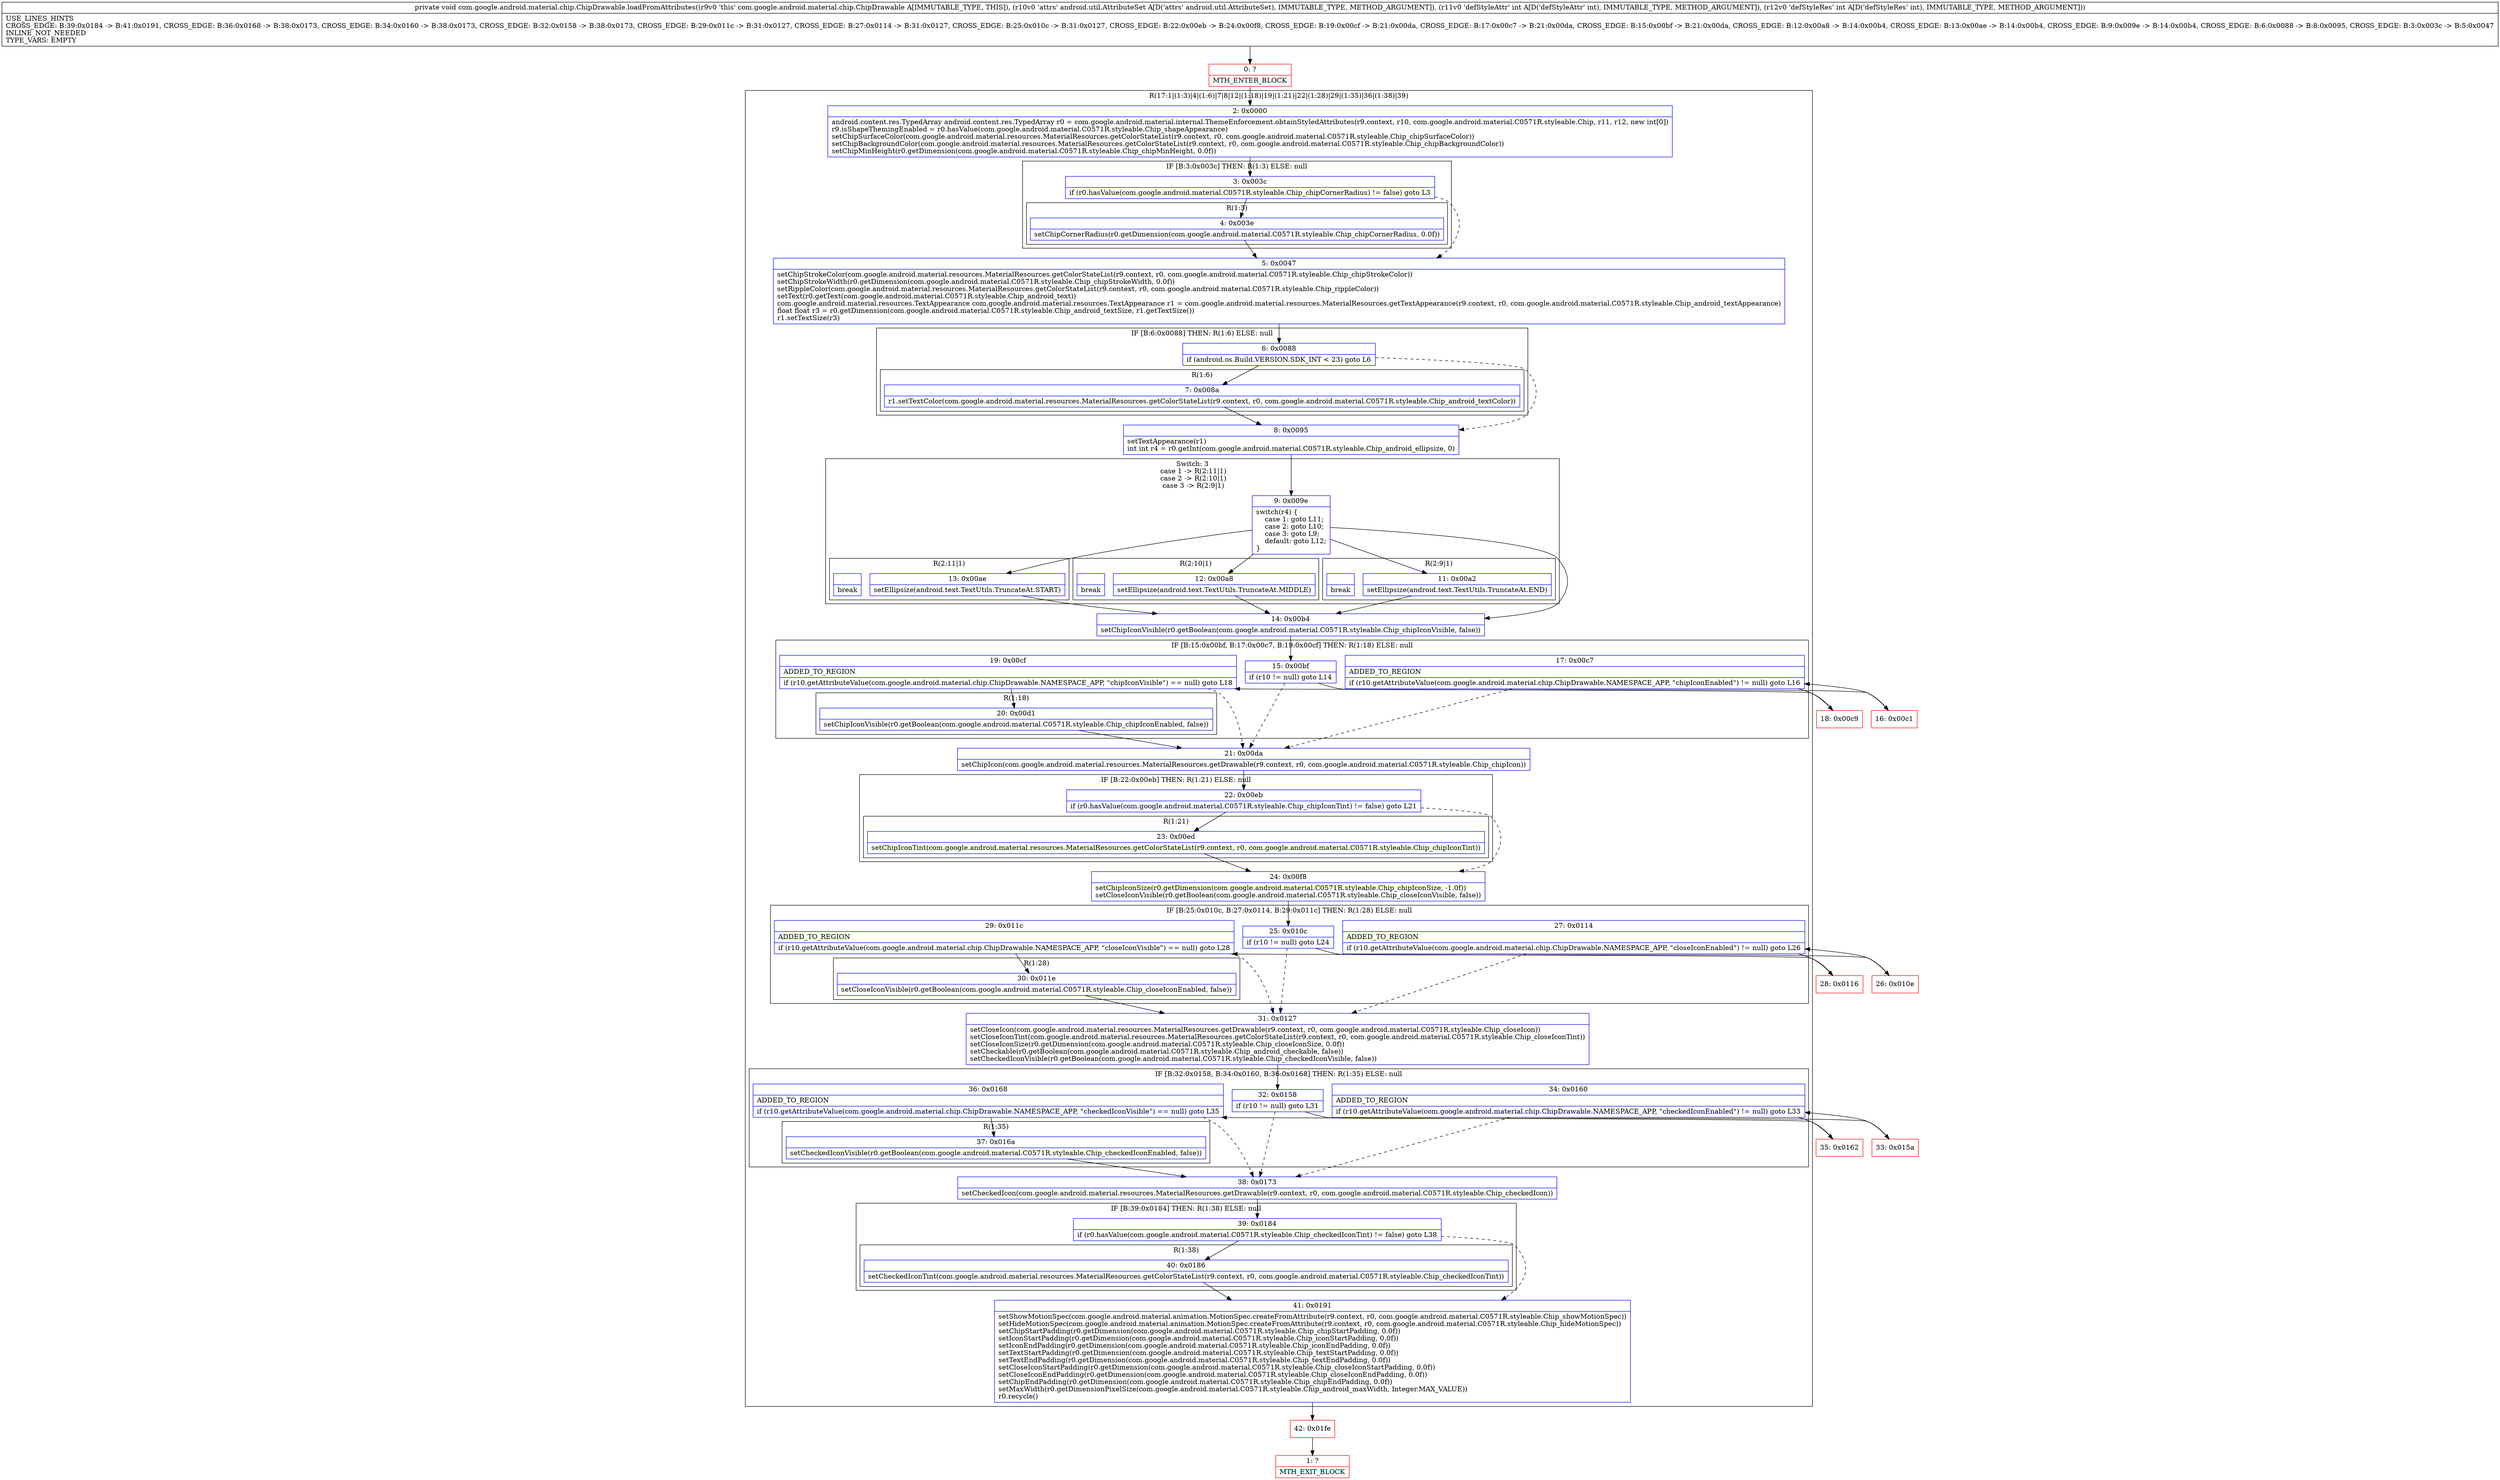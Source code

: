 digraph "CFG forcom.google.android.material.chip.ChipDrawable.loadFromAttributes(Landroid\/util\/AttributeSet;II)V" {
subgraph cluster_Region_524018146 {
label = "R(17:1|(1:3)|4|(1:6)|7|8|12|(1:18)|19|(1:21)|22|(1:28)|29|(1:35)|36|(1:38)|39)";
node [shape=record,color=blue];
Node_2 [shape=record,label="{2\:\ 0x0000|android.content.res.TypedArray android.content.res.TypedArray r0 = com.google.android.material.internal.ThemeEnforcement.obtainStyledAttributes(r9.context, r10, com.google.android.material.C0571R.styleable.Chip, r11, r12, new int[0])\lr9.isShapeThemingEnabled = r0.hasValue(com.google.android.material.C0571R.styleable.Chip_shapeAppearance)\lsetChipSurfaceColor(com.google.android.material.resources.MaterialResources.getColorStateList(r9.context, r0, com.google.android.material.C0571R.styleable.Chip_chipSurfaceColor))\lsetChipBackgroundColor(com.google.android.material.resources.MaterialResources.getColorStateList(r9.context, r0, com.google.android.material.C0571R.styleable.Chip_chipBackgroundColor))\lsetChipMinHeight(r0.getDimension(com.google.android.material.C0571R.styleable.Chip_chipMinHeight, 0.0f))\l}"];
subgraph cluster_IfRegion_1288092917 {
label = "IF [B:3:0x003c] THEN: R(1:3) ELSE: null";
node [shape=record,color=blue];
Node_3 [shape=record,label="{3\:\ 0x003c|if (r0.hasValue(com.google.android.material.C0571R.styleable.Chip_chipCornerRadius) != false) goto L3\l}"];
subgraph cluster_Region_1594372311 {
label = "R(1:3)";
node [shape=record,color=blue];
Node_4 [shape=record,label="{4\:\ 0x003e|setChipCornerRadius(r0.getDimension(com.google.android.material.C0571R.styleable.Chip_chipCornerRadius, 0.0f))\l}"];
}
}
Node_5 [shape=record,label="{5\:\ 0x0047|setChipStrokeColor(com.google.android.material.resources.MaterialResources.getColorStateList(r9.context, r0, com.google.android.material.C0571R.styleable.Chip_chipStrokeColor))\lsetChipStrokeWidth(r0.getDimension(com.google.android.material.C0571R.styleable.Chip_chipStrokeWidth, 0.0f))\lsetRippleColor(com.google.android.material.resources.MaterialResources.getColorStateList(r9.context, r0, com.google.android.material.C0571R.styleable.Chip_rippleColor))\lsetText(r0.getText(com.google.android.material.C0571R.styleable.Chip_android_text))\lcom.google.android.material.resources.TextAppearance com.google.android.material.resources.TextAppearance r1 = com.google.android.material.resources.MaterialResources.getTextAppearance(r9.context, r0, com.google.android.material.C0571R.styleable.Chip_android_textAppearance)\lfloat float r3 = r0.getDimension(com.google.android.material.C0571R.styleable.Chip_android_textSize, r1.getTextSize())\lr1.setTextSize(r3)\l}"];
subgraph cluster_IfRegion_202453246 {
label = "IF [B:6:0x0088] THEN: R(1:6) ELSE: null";
node [shape=record,color=blue];
Node_6 [shape=record,label="{6\:\ 0x0088|if (android.os.Build.VERSION.SDK_INT \< 23) goto L6\l}"];
subgraph cluster_Region_531660956 {
label = "R(1:6)";
node [shape=record,color=blue];
Node_7 [shape=record,label="{7\:\ 0x008a|r1.setTextColor(com.google.android.material.resources.MaterialResources.getColorStateList(r9.context, r0, com.google.android.material.C0571R.styleable.Chip_android_textColor))\l}"];
}
}
Node_8 [shape=record,label="{8\:\ 0x0095|setTextAppearance(r1)\lint int r4 = r0.getInt(com.google.android.material.C0571R.styleable.Chip_android_ellipsize, 0)\l}"];
subgraph cluster_SwitchRegion_2129066233 {
label = "Switch: 3
 case 1 -> R(2:11|1)
 case 2 -> R(2:10|1)
 case 3 -> R(2:9|1)";
node [shape=record,color=blue];
Node_9 [shape=record,label="{9\:\ 0x009e|switch(r4) \{\l    case 1: goto L11;\l    case 2: goto L10;\l    case 3: goto L9;\l    default: goto L12;\l\}\l}"];
subgraph cluster_Region_1253794561 {
label = "R(2:11|1)";
node [shape=record,color=blue];
Node_13 [shape=record,label="{13\:\ 0x00ae|setEllipsize(android.text.TextUtils.TruncateAt.START)\l}"];
Node_InsnContainer_2019105923 [shape=record,label="{|break\l}"];
}
subgraph cluster_Region_495310972 {
label = "R(2:10|1)";
node [shape=record,color=blue];
Node_12 [shape=record,label="{12\:\ 0x00a8|setEllipsize(android.text.TextUtils.TruncateAt.MIDDLE)\l}"];
Node_InsnContainer_404135410 [shape=record,label="{|break\l}"];
}
subgraph cluster_Region_153372314 {
label = "R(2:9|1)";
node [shape=record,color=blue];
Node_11 [shape=record,label="{11\:\ 0x00a2|setEllipsize(android.text.TextUtils.TruncateAt.END)\l}"];
Node_InsnContainer_959053369 [shape=record,label="{|break\l}"];
}
}
Node_14 [shape=record,label="{14\:\ 0x00b4|setChipIconVisible(r0.getBoolean(com.google.android.material.C0571R.styleable.Chip_chipIconVisible, false))\l}"];
subgraph cluster_IfRegion_182228824 {
label = "IF [B:15:0x00bf, B:17:0x00c7, B:19:0x00cf] THEN: R(1:18) ELSE: null";
node [shape=record,color=blue];
Node_15 [shape=record,label="{15\:\ 0x00bf|if (r10 != null) goto L14\l}"];
Node_17 [shape=record,label="{17\:\ 0x00c7|ADDED_TO_REGION\l|if (r10.getAttributeValue(com.google.android.material.chip.ChipDrawable.NAMESPACE_APP, \"chipIconEnabled\") != null) goto L16\l}"];
Node_19 [shape=record,label="{19\:\ 0x00cf|ADDED_TO_REGION\l|if (r10.getAttributeValue(com.google.android.material.chip.ChipDrawable.NAMESPACE_APP, \"chipIconVisible\") == null) goto L18\l}"];
subgraph cluster_Region_1606702713 {
label = "R(1:18)";
node [shape=record,color=blue];
Node_20 [shape=record,label="{20\:\ 0x00d1|setChipIconVisible(r0.getBoolean(com.google.android.material.C0571R.styleable.Chip_chipIconEnabled, false))\l}"];
}
}
Node_21 [shape=record,label="{21\:\ 0x00da|setChipIcon(com.google.android.material.resources.MaterialResources.getDrawable(r9.context, r0, com.google.android.material.C0571R.styleable.Chip_chipIcon))\l}"];
subgraph cluster_IfRegion_647788640 {
label = "IF [B:22:0x00eb] THEN: R(1:21) ELSE: null";
node [shape=record,color=blue];
Node_22 [shape=record,label="{22\:\ 0x00eb|if (r0.hasValue(com.google.android.material.C0571R.styleable.Chip_chipIconTint) != false) goto L21\l}"];
subgraph cluster_Region_940337900 {
label = "R(1:21)";
node [shape=record,color=blue];
Node_23 [shape=record,label="{23\:\ 0x00ed|setChipIconTint(com.google.android.material.resources.MaterialResources.getColorStateList(r9.context, r0, com.google.android.material.C0571R.styleable.Chip_chipIconTint))\l}"];
}
}
Node_24 [shape=record,label="{24\:\ 0x00f8|setChipIconSize(r0.getDimension(com.google.android.material.C0571R.styleable.Chip_chipIconSize, \-1.0f))\lsetCloseIconVisible(r0.getBoolean(com.google.android.material.C0571R.styleable.Chip_closeIconVisible, false))\l}"];
subgraph cluster_IfRegion_638149372 {
label = "IF [B:25:0x010c, B:27:0x0114, B:29:0x011c] THEN: R(1:28) ELSE: null";
node [shape=record,color=blue];
Node_25 [shape=record,label="{25\:\ 0x010c|if (r10 != null) goto L24\l}"];
Node_27 [shape=record,label="{27\:\ 0x0114|ADDED_TO_REGION\l|if (r10.getAttributeValue(com.google.android.material.chip.ChipDrawable.NAMESPACE_APP, \"closeIconEnabled\") != null) goto L26\l}"];
Node_29 [shape=record,label="{29\:\ 0x011c|ADDED_TO_REGION\l|if (r10.getAttributeValue(com.google.android.material.chip.ChipDrawable.NAMESPACE_APP, \"closeIconVisible\") == null) goto L28\l}"];
subgraph cluster_Region_597928209 {
label = "R(1:28)";
node [shape=record,color=blue];
Node_30 [shape=record,label="{30\:\ 0x011e|setCloseIconVisible(r0.getBoolean(com.google.android.material.C0571R.styleable.Chip_closeIconEnabled, false))\l}"];
}
}
Node_31 [shape=record,label="{31\:\ 0x0127|setCloseIcon(com.google.android.material.resources.MaterialResources.getDrawable(r9.context, r0, com.google.android.material.C0571R.styleable.Chip_closeIcon))\lsetCloseIconTint(com.google.android.material.resources.MaterialResources.getColorStateList(r9.context, r0, com.google.android.material.C0571R.styleable.Chip_closeIconTint))\lsetCloseIconSize(r0.getDimension(com.google.android.material.C0571R.styleable.Chip_closeIconSize, 0.0f))\lsetCheckable(r0.getBoolean(com.google.android.material.C0571R.styleable.Chip_android_checkable, false))\lsetCheckedIconVisible(r0.getBoolean(com.google.android.material.C0571R.styleable.Chip_checkedIconVisible, false))\l}"];
subgraph cluster_IfRegion_221438001 {
label = "IF [B:32:0x0158, B:34:0x0160, B:36:0x0168] THEN: R(1:35) ELSE: null";
node [shape=record,color=blue];
Node_32 [shape=record,label="{32\:\ 0x0158|if (r10 != null) goto L31\l}"];
Node_34 [shape=record,label="{34\:\ 0x0160|ADDED_TO_REGION\l|if (r10.getAttributeValue(com.google.android.material.chip.ChipDrawable.NAMESPACE_APP, \"checkedIconEnabled\") != null) goto L33\l}"];
Node_36 [shape=record,label="{36\:\ 0x0168|ADDED_TO_REGION\l|if (r10.getAttributeValue(com.google.android.material.chip.ChipDrawable.NAMESPACE_APP, \"checkedIconVisible\") == null) goto L35\l}"];
subgraph cluster_Region_1579766914 {
label = "R(1:35)";
node [shape=record,color=blue];
Node_37 [shape=record,label="{37\:\ 0x016a|setCheckedIconVisible(r0.getBoolean(com.google.android.material.C0571R.styleable.Chip_checkedIconEnabled, false))\l}"];
}
}
Node_38 [shape=record,label="{38\:\ 0x0173|setCheckedIcon(com.google.android.material.resources.MaterialResources.getDrawable(r9.context, r0, com.google.android.material.C0571R.styleable.Chip_checkedIcon))\l}"];
subgraph cluster_IfRegion_456357983 {
label = "IF [B:39:0x0184] THEN: R(1:38) ELSE: null";
node [shape=record,color=blue];
Node_39 [shape=record,label="{39\:\ 0x0184|if (r0.hasValue(com.google.android.material.C0571R.styleable.Chip_checkedIconTint) != false) goto L38\l}"];
subgraph cluster_Region_1085483743 {
label = "R(1:38)";
node [shape=record,color=blue];
Node_40 [shape=record,label="{40\:\ 0x0186|setCheckedIconTint(com.google.android.material.resources.MaterialResources.getColorStateList(r9.context, r0, com.google.android.material.C0571R.styleable.Chip_checkedIconTint))\l}"];
}
}
Node_41 [shape=record,label="{41\:\ 0x0191|setShowMotionSpec(com.google.android.material.animation.MotionSpec.createFromAttribute(r9.context, r0, com.google.android.material.C0571R.styleable.Chip_showMotionSpec))\lsetHideMotionSpec(com.google.android.material.animation.MotionSpec.createFromAttribute(r9.context, r0, com.google.android.material.C0571R.styleable.Chip_hideMotionSpec))\lsetChipStartPadding(r0.getDimension(com.google.android.material.C0571R.styleable.Chip_chipStartPadding, 0.0f))\lsetIconStartPadding(r0.getDimension(com.google.android.material.C0571R.styleable.Chip_iconStartPadding, 0.0f))\lsetIconEndPadding(r0.getDimension(com.google.android.material.C0571R.styleable.Chip_iconEndPadding, 0.0f))\lsetTextStartPadding(r0.getDimension(com.google.android.material.C0571R.styleable.Chip_textStartPadding, 0.0f))\lsetTextEndPadding(r0.getDimension(com.google.android.material.C0571R.styleable.Chip_textEndPadding, 0.0f))\lsetCloseIconStartPadding(r0.getDimension(com.google.android.material.C0571R.styleable.Chip_closeIconStartPadding, 0.0f))\lsetCloseIconEndPadding(r0.getDimension(com.google.android.material.C0571R.styleable.Chip_closeIconEndPadding, 0.0f))\lsetChipEndPadding(r0.getDimension(com.google.android.material.C0571R.styleable.Chip_chipEndPadding, 0.0f))\lsetMaxWidth(r0.getDimensionPixelSize(com.google.android.material.C0571R.styleable.Chip_android_maxWidth, Integer.MAX_VALUE))\lr0.recycle()\l}"];
}
Node_0 [shape=record,color=red,label="{0\:\ ?|MTH_ENTER_BLOCK\l}"];
Node_16 [shape=record,color=red,label="{16\:\ 0x00c1}"];
Node_18 [shape=record,color=red,label="{18\:\ 0x00c9}"];
Node_26 [shape=record,color=red,label="{26\:\ 0x010e}"];
Node_28 [shape=record,color=red,label="{28\:\ 0x0116}"];
Node_33 [shape=record,color=red,label="{33\:\ 0x015a}"];
Node_35 [shape=record,color=red,label="{35\:\ 0x0162}"];
Node_42 [shape=record,color=red,label="{42\:\ 0x01fe}"];
Node_1 [shape=record,color=red,label="{1\:\ ?|MTH_EXIT_BLOCK\l}"];
MethodNode[shape=record,label="{private void com.google.android.material.chip.ChipDrawable.loadFromAttributes((r9v0 'this' com.google.android.material.chip.ChipDrawable A[IMMUTABLE_TYPE, THIS]), (r10v0 'attrs' android.util.AttributeSet A[D('attrs' android.util.AttributeSet), IMMUTABLE_TYPE, METHOD_ARGUMENT]), (r11v0 'defStyleAttr' int A[D('defStyleAttr' int), IMMUTABLE_TYPE, METHOD_ARGUMENT]), (r12v0 'defStyleRes' int A[D('defStyleRes' int), IMMUTABLE_TYPE, METHOD_ARGUMENT]))  | USE_LINES_HINTS\lCROSS_EDGE: B:39:0x0184 \-\> B:41:0x0191, CROSS_EDGE: B:36:0x0168 \-\> B:38:0x0173, CROSS_EDGE: B:34:0x0160 \-\> B:38:0x0173, CROSS_EDGE: B:32:0x0158 \-\> B:38:0x0173, CROSS_EDGE: B:29:0x011c \-\> B:31:0x0127, CROSS_EDGE: B:27:0x0114 \-\> B:31:0x0127, CROSS_EDGE: B:25:0x010c \-\> B:31:0x0127, CROSS_EDGE: B:22:0x00eb \-\> B:24:0x00f8, CROSS_EDGE: B:19:0x00cf \-\> B:21:0x00da, CROSS_EDGE: B:17:0x00c7 \-\> B:21:0x00da, CROSS_EDGE: B:15:0x00bf \-\> B:21:0x00da, CROSS_EDGE: B:12:0x00a8 \-\> B:14:0x00b4, CROSS_EDGE: B:13:0x00ae \-\> B:14:0x00b4, CROSS_EDGE: B:9:0x009e \-\> B:14:0x00b4, CROSS_EDGE: B:6:0x0088 \-\> B:8:0x0095, CROSS_EDGE: B:3:0x003c \-\> B:5:0x0047\lINLINE_NOT_NEEDED\lTYPE_VARS: EMPTY\l}"];
MethodNode -> Node_0;Node_2 -> Node_3;
Node_3 -> Node_4;
Node_3 -> Node_5[style=dashed];
Node_4 -> Node_5;
Node_5 -> Node_6;
Node_6 -> Node_7;
Node_6 -> Node_8[style=dashed];
Node_7 -> Node_8;
Node_8 -> Node_9;
Node_9 -> Node_11;
Node_9 -> Node_12;
Node_9 -> Node_13;
Node_9 -> Node_14;
Node_13 -> Node_14;
Node_12 -> Node_14;
Node_11 -> Node_14;
Node_14 -> Node_15;
Node_15 -> Node_16;
Node_15 -> Node_21[style=dashed];
Node_17 -> Node_18;
Node_17 -> Node_21[style=dashed];
Node_19 -> Node_20;
Node_19 -> Node_21[style=dashed];
Node_20 -> Node_21;
Node_21 -> Node_22;
Node_22 -> Node_23;
Node_22 -> Node_24[style=dashed];
Node_23 -> Node_24;
Node_24 -> Node_25;
Node_25 -> Node_26;
Node_25 -> Node_31[style=dashed];
Node_27 -> Node_28;
Node_27 -> Node_31[style=dashed];
Node_29 -> Node_30;
Node_29 -> Node_31[style=dashed];
Node_30 -> Node_31;
Node_31 -> Node_32;
Node_32 -> Node_33;
Node_32 -> Node_38[style=dashed];
Node_34 -> Node_35;
Node_34 -> Node_38[style=dashed];
Node_36 -> Node_37;
Node_36 -> Node_38[style=dashed];
Node_37 -> Node_38;
Node_38 -> Node_39;
Node_39 -> Node_40;
Node_39 -> Node_41[style=dashed];
Node_40 -> Node_41;
Node_41 -> Node_42;
Node_0 -> Node_2;
Node_16 -> Node_17;
Node_18 -> Node_19;
Node_26 -> Node_27;
Node_28 -> Node_29;
Node_33 -> Node_34;
Node_35 -> Node_36;
Node_42 -> Node_1;
}

